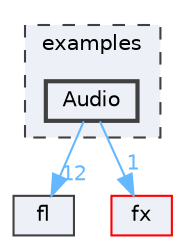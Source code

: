 digraph "/home/runner/work/FastLED/FastLED/examples/Audio"
{
 // INTERACTIVE_SVG=YES
 // LATEX_PDF_SIZE
  bgcolor="transparent";
  edge [fontname=Helvetica,fontsize=10,labelfontname=Helvetica,labelfontsize=10];
  node [fontname=Helvetica,fontsize=10,shape=box,height=0.2,width=0.4];
  compound=true
  subgraph clusterdir_d28a4824dc47e487b107a5db32ef43c4 {
    graph [ bgcolor="#edf0f7", pencolor="grey25", label="examples", fontname=Helvetica,fontsize=10 style="filled,dashed", URL="dir_d28a4824dc47e487b107a5db32ef43c4.html",tooltip=""]
  dir_1fe2633b6793b56f980e752e54e330d5 [label="Audio", fillcolor="#edf0f7", color="grey25", style="filled,bold", URL="dir_1fe2633b6793b56f980e752e54e330d5.html",tooltip=""];
  }
  dir_4d1829fa9bd13d7db71e765b2707b248 [label="fl", fillcolor="#edf0f7", color="grey25", style="filled", URL="dir_4d1829fa9bd13d7db71e765b2707b248.html",tooltip=""];
  dir_acbb946b833f21b16ec30aa21c4c3a72 [label="fx", fillcolor="#edf0f7", color="red", style="filled", URL="dir_acbb946b833f21b16ec30aa21c4c3a72.html",tooltip=""];
  dir_1fe2633b6793b56f980e752e54e330d5->dir_4d1829fa9bd13d7db71e765b2707b248 [headlabel="12", labeldistance=1.5 headhref="dir_000009_000033.html" href="dir_000009_000033.html" color="steelblue1" fontcolor="steelblue1"];
  dir_1fe2633b6793b56f980e752e54e330d5->dir_acbb946b833f21b16ec30aa21c4c3a72 [headlabel="1", labeldistance=1.5 headhref="dir_000009_000036.html" href="dir_000009_000036.html" color="steelblue1" fontcolor="steelblue1"];
}
